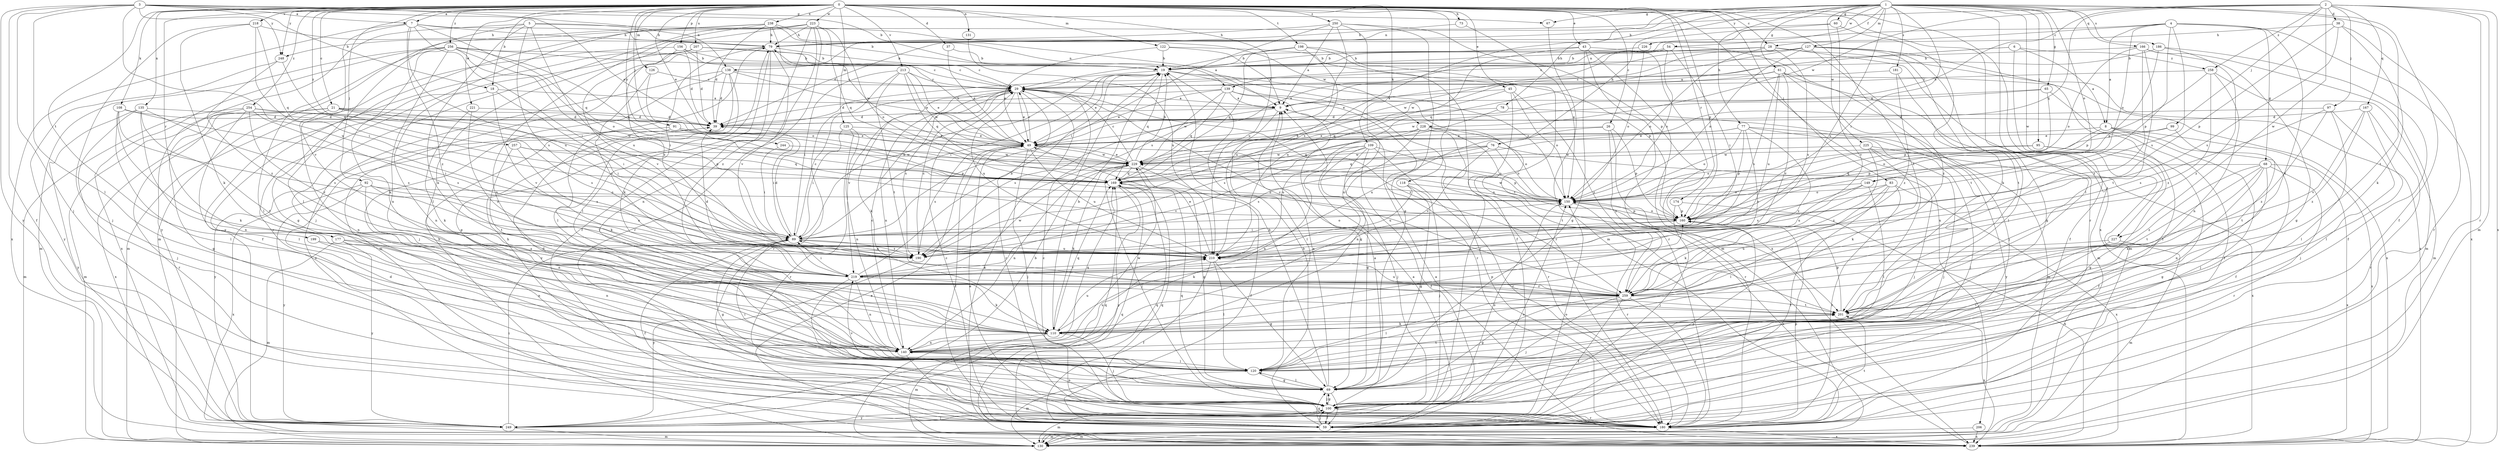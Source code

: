 strict digraph  {
0;
1;
2;
3;
4;
5;
6;
7;
8;
9;
18;
19;
21;
26;
28;
29;
37;
38;
39;
43;
45;
49;
54;
59;
60;
61;
65;
67;
68;
69;
73;
76;
77;
78;
79;
83;
89;
91;
92;
95;
97;
99;
100;
108;
109;
110;
118;
120;
122;
125;
126;
127;
130;
131;
135;
138;
139;
140;
149;
150;
156;
160;
166;
167;
169;
174;
177;
180;
181;
186;
190;
198;
199;
201;
206;
207;
210;
213;
218;
219;
221;
223;
225;
226;
227;
228;
229;
238;
239;
244;
248;
249;
250;
254;
256;
257;
258;
259;
0 -> 7  [label=a];
0 -> 18  [label=b];
0 -> 21  [label=c];
0 -> 26  [label=c];
0 -> 28  [label=c];
0 -> 37  [label=d];
0 -> 43  [label=e];
0 -> 45  [label=e];
0 -> 49  [label=e];
0 -> 73  [label=h];
0 -> 83  [label=i];
0 -> 91  [label=j];
0 -> 92  [label=j];
0 -> 108  [label=k];
0 -> 109  [label=k];
0 -> 118  [label=l];
0 -> 122  [label=m];
0 -> 125  [label=m];
0 -> 126  [label=m];
0 -> 131  [label=n];
0 -> 135  [label=n];
0 -> 156  [label=p];
0 -> 160  [label=p];
0 -> 174  [label=r];
0 -> 177  [label=r];
0 -> 180  [label=r];
0 -> 198  [label=t];
0 -> 199  [label=t];
0 -> 201  [label=t];
0 -> 206  [label=u];
0 -> 207  [label=u];
0 -> 210  [label=u];
0 -> 213  [label=v];
0 -> 218  [label=v];
0 -> 221  [label=w];
0 -> 223  [label=w];
0 -> 238  [label=x];
0 -> 239  [label=x];
0 -> 244  [label=y];
0 -> 248  [label=y];
0 -> 250  [label=z];
0 -> 254  [label=z];
0 -> 256  [label=z];
0 -> 257  [label=z];
1 -> 54  [label=f];
1 -> 59  [label=f];
1 -> 60  [label=g];
1 -> 61  [label=g];
1 -> 65  [label=g];
1 -> 67  [label=g];
1 -> 76  [label=h];
1 -> 77  [label=h];
1 -> 78  [label=h];
1 -> 89  [label=i];
1 -> 95  [label=j];
1 -> 120  [label=l];
1 -> 127  [label=m];
1 -> 138  [label=n];
1 -> 149  [label=o];
1 -> 166  [label=q];
1 -> 181  [label=s];
1 -> 186  [label=s];
1 -> 190  [label=s];
1 -> 201  [label=t];
1 -> 210  [label=u];
1 -> 225  [label=w];
1 -> 226  [label=w];
1 -> 227  [label=w];
2 -> 38  [label=d];
2 -> 49  [label=e];
2 -> 97  [label=j];
2 -> 99  [label=j];
2 -> 130  [label=m];
2 -> 167  [label=q];
2 -> 169  [label=q];
2 -> 180  [label=r];
2 -> 227  [label=w];
2 -> 228  [label=w];
2 -> 239  [label=x];
2 -> 248  [label=y];
2 -> 258  [label=z];
3 -> 7  [label=a];
3 -> 18  [label=b];
3 -> 19  [label=b];
3 -> 49  [label=e];
3 -> 59  [label=f];
3 -> 67  [label=g];
3 -> 100  [label=j];
3 -> 120  [label=l];
3 -> 138  [label=n];
3 -> 210  [label=u];
3 -> 248  [label=y];
3 -> 249  [label=y];
4 -> 8  [label=a];
4 -> 28  [label=c];
4 -> 68  [label=g];
4 -> 139  [label=n];
4 -> 149  [label=o];
4 -> 160  [label=p];
4 -> 190  [label=s];
4 -> 201  [label=t];
4 -> 239  [label=x];
5 -> 79  [label=h];
5 -> 110  [label=k];
5 -> 120  [label=l];
5 -> 190  [label=s];
5 -> 210  [label=u];
5 -> 228  [label=w];
5 -> 249  [label=y];
6 -> 8  [label=a];
6 -> 9  [label=a];
6 -> 39  [label=d];
6 -> 130  [label=m];
6 -> 258  [label=z];
7 -> 79  [label=h];
7 -> 89  [label=i];
7 -> 139  [label=n];
7 -> 169  [label=q];
7 -> 210  [label=u];
7 -> 219  [label=v];
7 -> 239  [label=x];
7 -> 259  [label=z];
8 -> 49  [label=e];
8 -> 59  [label=f];
8 -> 100  [label=j];
8 -> 160  [label=p];
8 -> 239  [label=x];
9 -> 39  [label=d];
9 -> 120  [label=l];
9 -> 190  [label=s];
18 -> 9  [label=a];
18 -> 89  [label=i];
18 -> 140  [label=n];
18 -> 219  [label=v];
19 -> 29  [label=c];
19 -> 49  [label=e];
19 -> 89  [label=i];
19 -> 150  [label=o];
19 -> 169  [label=q];
19 -> 180  [label=r];
19 -> 201  [label=t];
21 -> 39  [label=d];
21 -> 89  [label=i];
21 -> 130  [label=m];
21 -> 140  [label=n];
21 -> 180  [label=r];
21 -> 190  [label=s];
21 -> 229  [label=w];
21 -> 239  [label=x];
26 -> 49  [label=e];
26 -> 160  [label=p];
26 -> 180  [label=r];
26 -> 210  [label=u];
26 -> 259  [label=z];
28 -> 19  [label=b];
28 -> 29  [label=c];
28 -> 59  [label=f];
28 -> 150  [label=o];
28 -> 190  [label=s];
28 -> 239  [label=x];
29 -> 9  [label=a];
29 -> 49  [label=e];
29 -> 110  [label=k];
29 -> 140  [label=n];
29 -> 180  [label=r];
29 -> 190  [label=s];
29 -> 210  [label=u];
29 -> 219  [label=v];
29 -> 259  [label=z];
37 -> 19  [label=b];
37 -> 49  [label=e];
38 -> 79  [label=h];
38 -> 110  [label=k];
38 -> 160  [label=p];
38 -> 180  [label=r];
38 -> 190  [label=s];
39 -> 49  [label=e];
43 -> 19  [label=b];
43 -> 69  [label=g];
43 -> 130  [label=m];
43 -> 180  [label=r];
43 -> 210  [label=u];
43 -> 239  [label=x];
45 -> 9  [label=a];
45 -> 100  [label=j];
45 -> 150  [label=o];
45 -> 169  [label=q];
45 -> 259  [label=z];
49 -> 29  [label=c];
49 -> 59  [label=f];
49 -> 79  [label=h];
49 -> 100  [label=j];
49 -> 150  [label=o];
49 -> 190  [label=s];
49 -> 210  [label=u];
49 -> 229  [label=w];
54 -> 19  [label=b];
54 -> 49  [label=e];
54 -> 89  [label=i];
54 -> 150  [label=o];
54 -> 201  [label=t];
54 -> 229  [label=w];
59 -> 19  [label=b];
59 -> 29  [label=c];
59 -> 69  [label=g];
59 -> 79  [label=h];
59 -> 100  [label=j];
59 -> 150  [label=o];
59 -> 160  [label=p];
59 -> 169  [label=q];
60 -> 39  [label=d];
60 -> 79  [label=h];
60 -> 110  [label=k];
60 -> 219  [label=v];
61 -> 29  [label=c];
61 -> 49  [label=e];
61 -> 100  [label=j];
61 -> 130  [label=m];
61 -> 190  [label=s];
61 -> 210  [label=u];
61 -> 219  [label=v];
61 -> 239  [label=x];
65 -> 9  [label=a];
65 -> 59  [label=f];
65 -> 160  [label=p];
65 -> 229  [label=w];
67 -> 130  [label=m];
68 -> 69  [label=g];
68 -> 110  [label=k];
68 -> 140  [label=n];
68 -> 169  [label=q];
68 -> 180  [label=r];
68 -> 201  [label=t];
68 -> 239  [label=x];
68 -> 259  [label=z];
69 -> 9  [label=a];
69 -> 19  [label=b];
69 -> 59  [label=f];
69 -> 89  [label=i];
69 -> 100  [label=j];
69 -> 120  [label=l];
69 -> 219  [label=v];
73 -> 79  [label=h];
73 -> 150  [label=o];
76 -> 100  [label=j];
76 -> 150  [label=o];
76 -> 169  [label=q];
76 -> 190  [label=s];
76 -> 219  [label=v];
76 -> 229  [label=w];
77 -> 49  [label=e];
77 -> 100  [label=j];
77 -> 150  [label=o];
77 -> 160  [label=p];
77 -> 169  [label=q];
77 -> 219  [label=v];
77 -> 249  [label=y];
77 -> 259  [label=z];
78 -> 39  [label=d];
78 -> 130  [label=m];
78 -> 190  [label=s];
79 -> 19  [label=b];
79 -> 110  [label=k];
79 -> 120  [label=l];
79 -> 130  [label=m];
79 -> 140  [label=n];
79 -> 219  [label=v];
83 -> 59  [label=f];
83 -> 110  [label=k];
83 -> 120  [label=l];
83 -> 150  [label=o];
83 -> 180  [label=r];
83 -> 239  [label=x];
89 -> 19  [label=b];
89 -> 29  [label=c];
89 -> 39  [label=d];
89 -> 59  [label=f];
89 -> 69  [label=g];
89 -> 150  [label=o];
89 -> 190  [label=s];
89 -> 210  [label=u];
91 -> 49  [label=e];
91 -> 89  [label=i];
91 -> 110  [label=k];
91 -> 160  [label=p];
91 -> 249  [label=y];
92 -> 140  [label=n];
92 -> 150  [label=o];
92 -> 210  [label=u];
92 -> 219  [label=v];
92 -> 239  [label=x];
92 -> 249  [label=y];
95 -> 59  [label=f];
95 -> 69  [label=g];
95 -> 150  [label=o];
95 -> 229  [label=w];
97 -> 39  [label=d];
97 -> 100  [label=j];
97 -> 120  [label=l];
97 -> 190  [label=s];
97 -> 259  [label=z];
99 -> 49  [label=e];
99 -> 150  [label=o];
99 -> 201  [label=t];
100 -> 9  [label=a];
100 -> 59  [label=f];
100 -> 69  [label=g];
100 -> 130  [label=m];
100 -> 140  [label=n];
100 -> 150  [label=o];
100 -> 169  [label=q];
100 -> 180  [label=r];
100 -> 249  [label=y];
108 -> 39  [label=d];
108 -> 89  [label=i];
108 -> 110  [label=k];
108 -> 120  [label=l];
108 -> 190  [label=s];
109 -> 59  [label=f];
109 -> 69  [label=g];
109 -> 100  [label=j];
109 -> 140  [label=n];
109 -> 160  [label=p];
109 -> 180  [label=r];
109 -> 219  [label=v];
109 -> 229  [label=w];
110 -> 19  [label=b];
110 -> 100  [label=j];
110 -> 130  [label=m];
110 -> 140  [label=n];
110 -> 160  [label=p];
110 -> 169  [label=q];
110 -> 210  [label=u];
118 -> 69  [label=g];
118 -> 100  [label=j];
118 -> 150  [label=o];
118 -> 210  [label=u];
120 -> 39  [label=d];
120 -> 69  [label=g];
120 -> 130  [label=m];
120 -> 201  [label=t];
122 -> 9  [label=a];
122 -> 19  [label=b];
122 -> 49  [label=e];
122 -> 160  [label=p];
125 -> 49  [label=e];
125 -> 89  [label=i];
125 -> 140  [label=n];
125 -> 180  [label=r];
126 -> 29  [label=c];
126 -> 150  [label=o];
126 -> 219  [label=v];
127 -> 19  [label=b];
127 -> 29  [label=c];
127 -> 59  [label=f];
127 -> 69  [label=g];
127 -> 150  [label=o];
127 -> 169  [label=q];
127 -> 201  [label=t];
127 -> 229  [label=w];
127 -> 259  [label=z];
130 -> 9  [label=a];
130 -> 19  [label=b];
131 -> 210  [label=u];
135 -> 39  [label=d];
135 -> 100  [label=j];
135 -> 140  [label=n];
135 -> 190  [label=s];
135 -> 201  [label=t];
135 -> 249  [label=y];
138 -> 29  [label=c];
138 -> 39  [label=d];
138 -> 49  [label=e];
138 -> 69  [label=g];
138 -> 100  [label=j];
138 -> 120  [label=l];
138 -> 239  [label=x];
139 -> 9  [label=a];
139 -> 39  [label=d];
139 -> 49  [label=e];
139 -> 69  [label=g];
139 -> 169  [label=q];
139 -> 180  [label=r];
139 -> 229  [label=w];
140 -> 29  [label=c];
140 -> 59  [label=f];
140 -> 120  [label=l];
140 -> 169  [label=q];
140 -> 210  [label=u];
140 -> 229  [label=w];
149 -> 120  [label=l];
149 -> 150  [label=o];
149 -> 190  [label=s];
149 -> 210  [label=u];
150 -> 160  [label=p];
150 -> 180  [label=r];
150 -> 229  [label=w];
156 -> 19  [label=b];
156 -> 29  [label=c];
156 -> 39  [label=d];
156 -> 130  [label=m];
156 -> 190  [label=s];
160 -> 89  [label=i];
160 -> 110  [label=k];
160 -> 150  [label=o];
166 -> 19  [label=b];
166 -> 69  [label=g];
166 -> 130  [label=m];
166 -> 150  [label=o];
166 -> 201  [label=t];
166 -> 259  [label=z];
167 -> 39  [label=d];
167 -> 120  [label=l];
167 -> 180  [label=r];
167 -> 219  [label=v];
167 -> 259  [label=z];
169 -> 150  [label=o];
169 -> 249  [label=y];
174 -> 100  [label=j];
174 -> 160  [label=p];
174 -> 239  [label=x];
177 -> 130  [label=m];
177 -> 140  [label=n];
177 -> 210  [label=u];
177 -> 219  [label=v];
177 -> 249  [label=y];
180 -> 29  [label=c];
180 -> 39  [label=d];
180 -> 49  [label=e];
180 -> 79  [label=h];
180 -> 130  [label=m];
180 -> 160  [label=p];
180 -> 169  [label=q];
180 -> 201  [label=t];
180 -> 239  [label=x];
181 -> 29  [label=c];
181 -> 120  [label=l];
181 -> 259  [label=z];
186 -> 19  [label=b];
186 -> 59  [label=f];
186 -> 160  [label=p];
186 -> 259  [label=z];
190 -> 29  [label=c];
190 -> 249  [label=y];
198 -> 19  [label=b];
198 -> 59  [label=f];
198 -> 169  [label=q];
198 -> 180  [label=r];
198 -> 210  [label=u];
199 -> 140  [label=n];
199 -> 190  [label=s];
201 -> 110  [label=k];
201 -> 160  [label=p];
201 -> 239  [label=x];
206 -> 130  [label=m];
206 -> 239  [label=x];
207 -> 19  [label=b];
207 -> 29  [label=c];
207 -> 39  [label=d];
207 -> 59  [label=f];
207 -> 69  [label=g];
207 -> 219  [label=v];
210 -> 49  [label=e];
210 -> 59  [label=f];
210 -> 69  [label=g];
210 -> 120  [label=l];
210 -> 219  [label=v];
213 -> 29  [label=c];
213 -> 49  [label=e];
213 -> 89  [label=i];
213 -> 169  [label=q];
213 -> 180  [label=r];
213 -> 201  [label=t];
213 -> 229  [label=w];
218 -> 79  [label=h];
218 -> 89  [label=i];
218 -> 100  [label=j];
218 -> 110  [label=k];
218 -> 169  [label=q];
219 -> 19  [label=b];
219 -> 39  [label=d];
219 -> 89  [label=i];
219 -> 100  [label=j];
219 -> 110  [label=k];
219 -> 140  [label=n];
219 -> 229  [label=w];
219 -> 259  [label=z];
221 -> 39  [label=d];
221 -> 110  [label=k];
221 -> 259  [label=z];
223 -> 59  [label=f];
223 -> 79  [label=h];
223 -> 100  [label=j];
223 -> 120  [label=l];
223 -> 150  [label=o];
223 -> 169  [label=q];
223 -> 180  [label=r];
223 -> 249  [label=y];
223 -> 259  [label=z];
225 -> 100  [label=j];
225 -> 110  [label=k];
225 -> 229  [label=w];
225 -> 239  [label=x];
225 -> 259  [label=z];
226 -> 19  [label=b];
226 -> 150  [label=o];
227 -> 120  [label=l];
227 -> 130  [label=m];
227 -> 210  [label=u];
228 -> 49  [label=e];
228 -> 140  [label=n];
228 -> 150  [label=o];
228 -> 180  [label=r];
228 -> 201  [label=t];
228 -> 210  [label=u];
229 -> 19  [label=b];
229 -> 29  [label=c];
229 -> 49  [label=e];
229 -> 59  [label=f];
229 -> 69  [label=g];
229 -> 100  [label=j];
229 -> 110  [label=k];
229 -> 140  [label=n];
229 -> 169  [label=q];
238 -> 9  [label=a];
238 -> 19  [label=b];
238 -> 39  [label=d];
238 -> 79  [label=h];
238 -> 130  [label=m];
238 -> 140  [label=n];
238 -> 180  [label=r];
238 -> 229  [label=w];
239 -> 9  [label=a];
239 -> 29  [label=c];
239 -> 49  [label=e];
239 -> 150  [label=o];
239 -> 169  [label=q];
244 -> 89  [label=i];
244 -> 229  [label=w];
248 -> 169  [label=q];
248 -> 249  [label=y];
248 -> 259  [label=z];
249 -> 89  [label=i];
249 -> 100  [label=j];
249 -> 130  [label=m];
249 -> 150  [label=o];
249 -> 169  [label=q];
250 -> 9  [label=a];
250 -> 69  [label=g];
250 -> 79  [label=h];
250 -> 89  [label=i];
250 -> 140  [label=n];
250 -> 160  [label=p];
250 -> 190  [label=s];
254 -> 39  [label=d];
254 -> 69  [label=g];
254 -> 120  [label=l];
254 -> 130  [label=m];
254 -> 160  [label=p];
254 -> 190  [label=s];
254 -> 219  [label=v];
256 -> 19  [label=b];
256 -> 29  [label=c];
256 -> 89  [label=i];
256 -> 110  [label=k];
256 -> 120  [label=l];
256 -> 130  [label=m];
256 -> 140  [label=n];
256 -> 150  [label=o];
256 -> 169  [label=q];
256 -> 239  [label=x];
257 -> 169  [label=q];
257 -> 190  [label=s];
257 -> 201  [label=t];
257 -> 229  [label=w];
258 -> 29  [label=c];
258 -> 130  [label=m];
258 -> 140  [label=n];
258 -> 160  [label=p];
258 -> 259  [label=z];
259 -> 29  [label=c];
259 -> 59  [label=f];
259 -> 69  [label=g];
259 -> 89  [label=i];
259 -> 100  [label=j];
259 -> 120  [label=l];
259 -> 180  [label=r];
259 -> 201  [label=t];
259 -> 210  [label=u];
}

